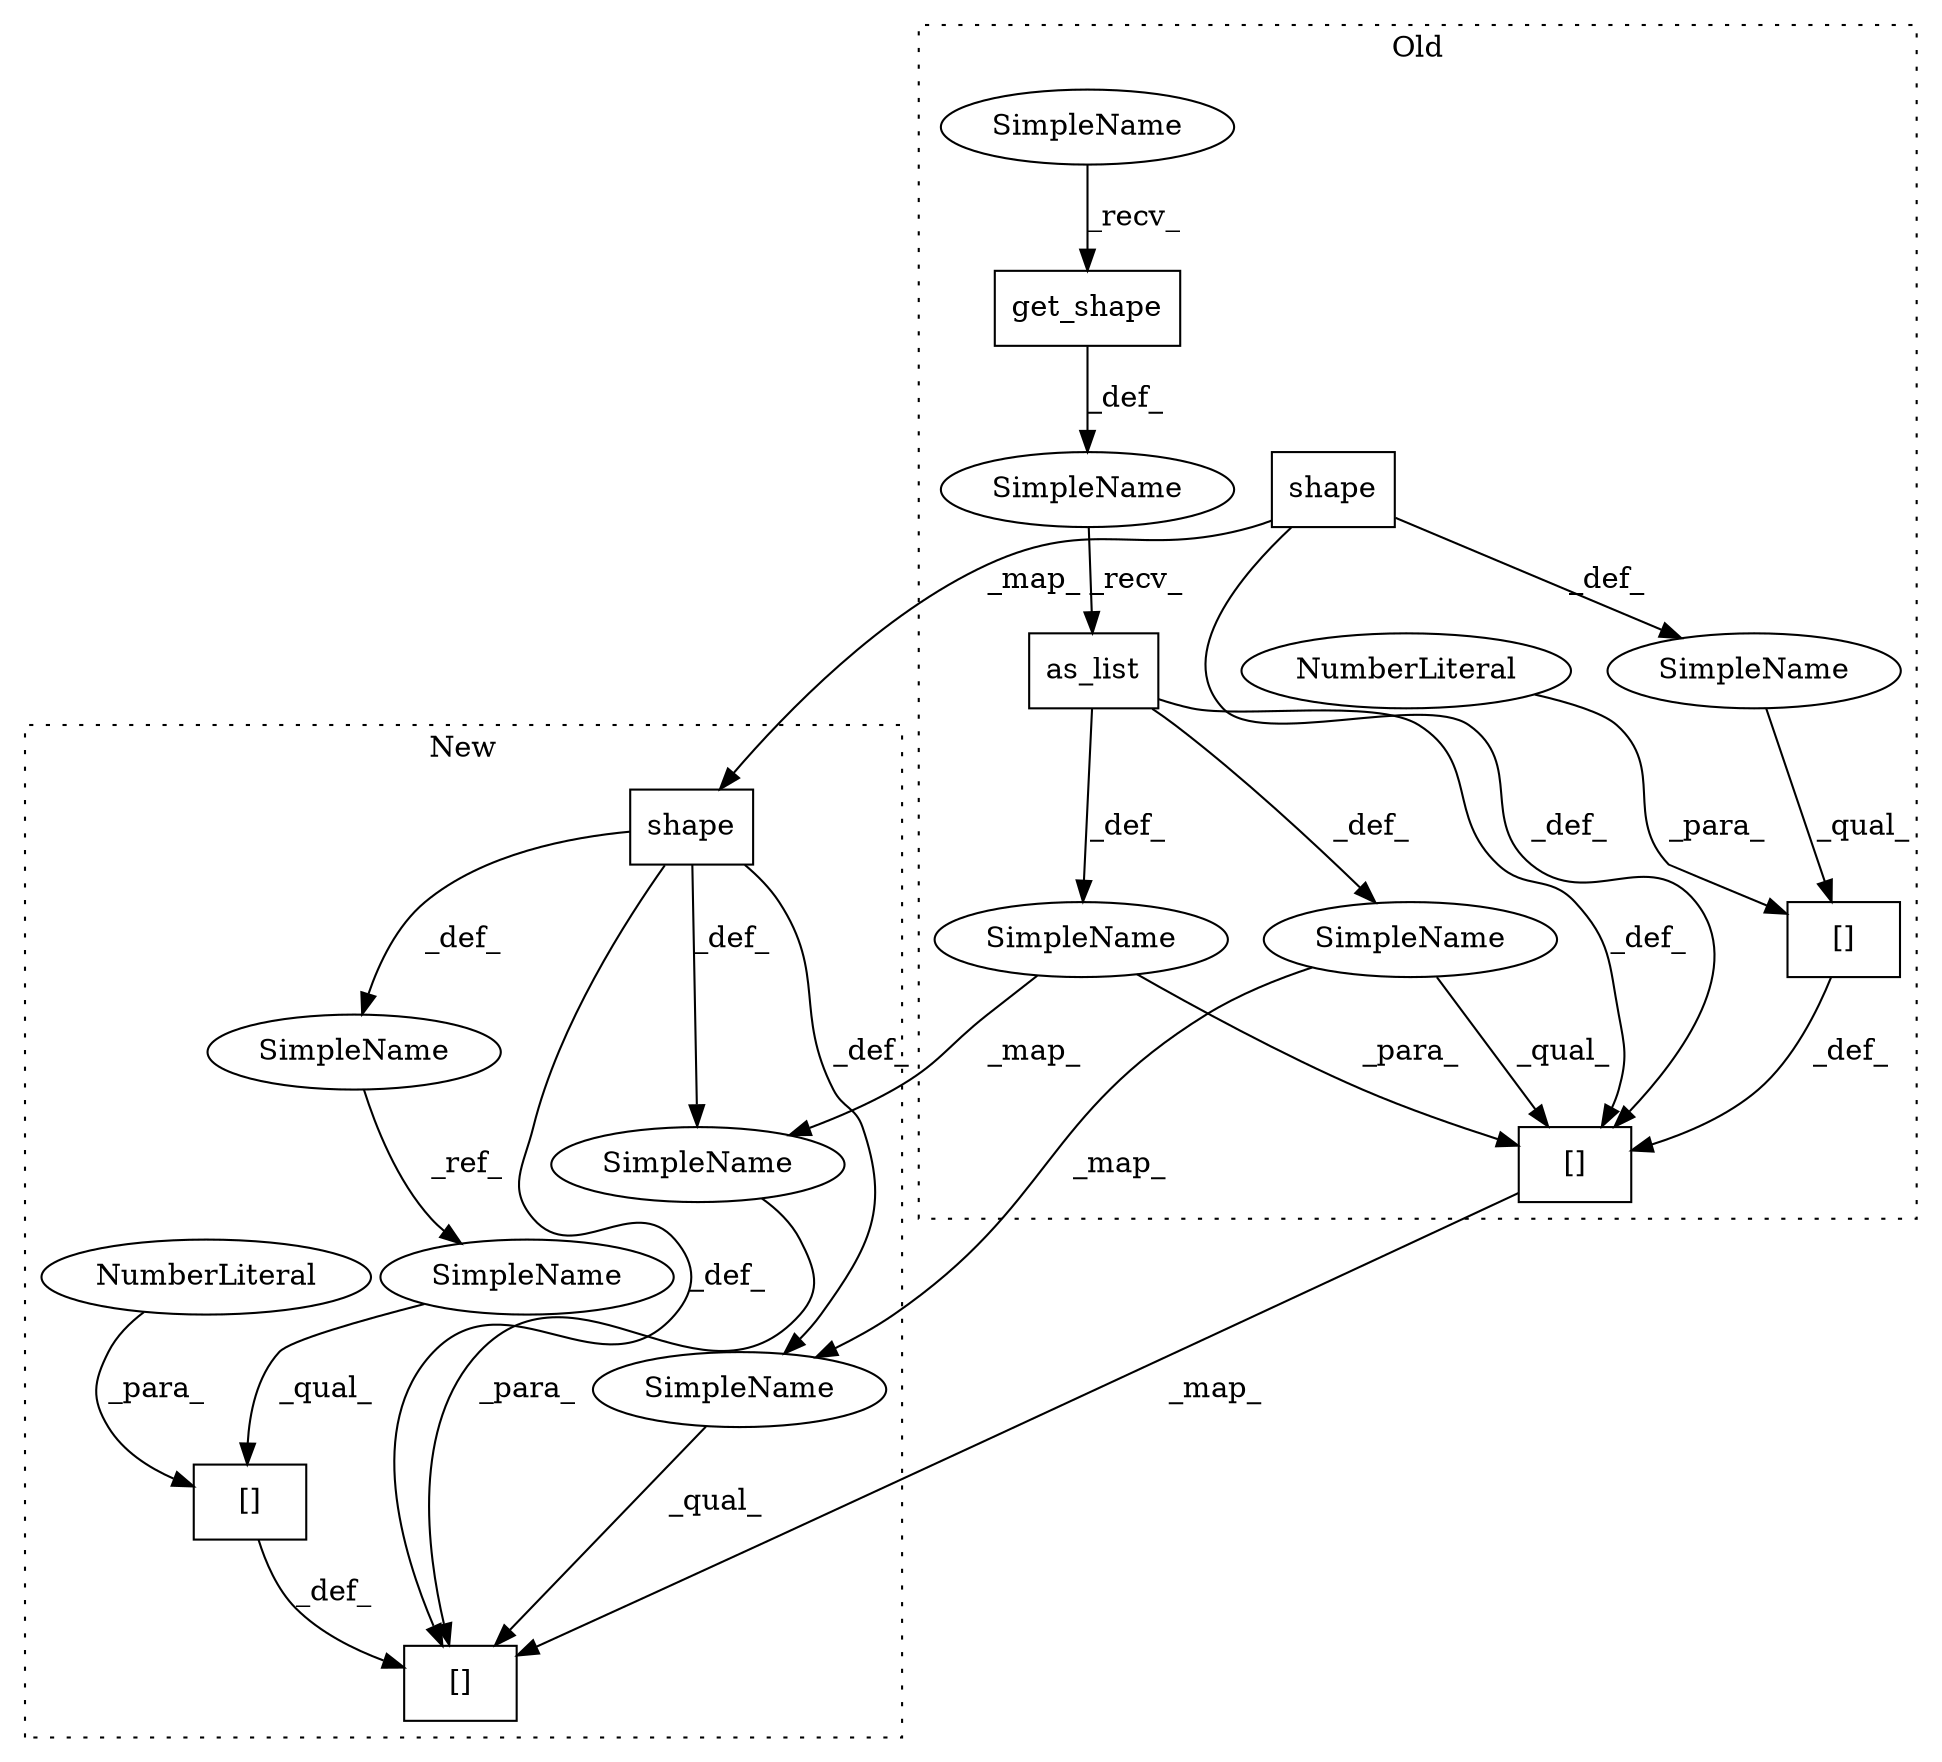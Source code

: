 digraph G {
subgraph cluster0 {
1 [label="shape" a="32" s="2795,2807" l="6,1" shape="box"];
6 [label="[]" a="2" s="2774,2810" l="35,1" shape="box"];
7 [label="NumberLiteral" a="34" s="2809" l="1" shape="ellipse"];
8 [label="SimpleName" a="42" s="" l="" shape="ellipse"];
10 [label="[]" a="2" s="2912,2930" l="13,1" shape="box"];
11 [label="SimpleName" a="42" s="2880" l="5" shape="ellipse"];
13 [label="SimpleName" a="42" s="2493" l="12" shape="ellipse"];
15 [label="get_shape" a="32" s="2696" l="11" shape="box"];
16 [label="as_list" a="32" s="2708" l="9" shape="box"];
17 [label="SimpleName" a="42" s="" l="" shape="ellipse"];
18 [label="SimpleName" a="42" s="2689" l="6" shape="ellipse"];
label = "Old";
style="dotted";
}
subgraph cluster1 {
2 [label="shape" a="32" s="2549,2561" l="6,1" shape="box"];
3 [label="[]" a="2" s="2835,2849" l="13,1" shape="box"];
4 [label="SimpleName" a="42" s="2515" l="12" shape="ellipse"];
5 [label="NumberLiteral" a="34" s="2848" l="1" shape="ellipse"];
9 [label="[]" a="2" s="2951,2969" l="13,1" shape="box"];
12 [label="SimpleName" a="42" s="2919" l="5" shape="ellipse"];
14 [label="SimpleName" a="42" s="2570" l="12" shape="ellipse"];
19 [label="SimpleName" a="42" s="2835" l="12" shape="ellipse"];
label = "New";
style="dotted";
}
1 -> 10 [label="_def_"];
1 -> 8 [label="_def_"];
1 -> 2 [label="_map_"];
2 -> 12 [label="_def_"];
2 -> 4 [label="_def_"];
2 -> 9 [label="_def_"];
2 -> 14 [label="_def_"];
3 -> 9 [label="_def_"];
4 -> 19 [label="_ref_"];
5 -> 3 [label="_para_"];
6 -> 10 [label="_def_"];
7 -> 6 [label="_para_"];
8 -> 6 [label="_qual_"];
10 -> 9 [label="_map_"];
11 -> 12 [label="_map_"];
11 -> 10 [label="_para_"];
12 -> 9 [label="_para_"];
13 -> 14 [label="_map_"];
13 -> 10 [label="_qual_"];
14 -> 9 [label="_qual_"];
15 -> 17 [label="_def_"];
16 -> 10 [label="_def_"];
16 -> 13 [label="_def_"];
16 -> 11 [label="_def_"];
17 -> 16 [label="_recv_"];
18 -> 15 [label="_recv_"];
19 -> 3 [label="_qual_"];
}